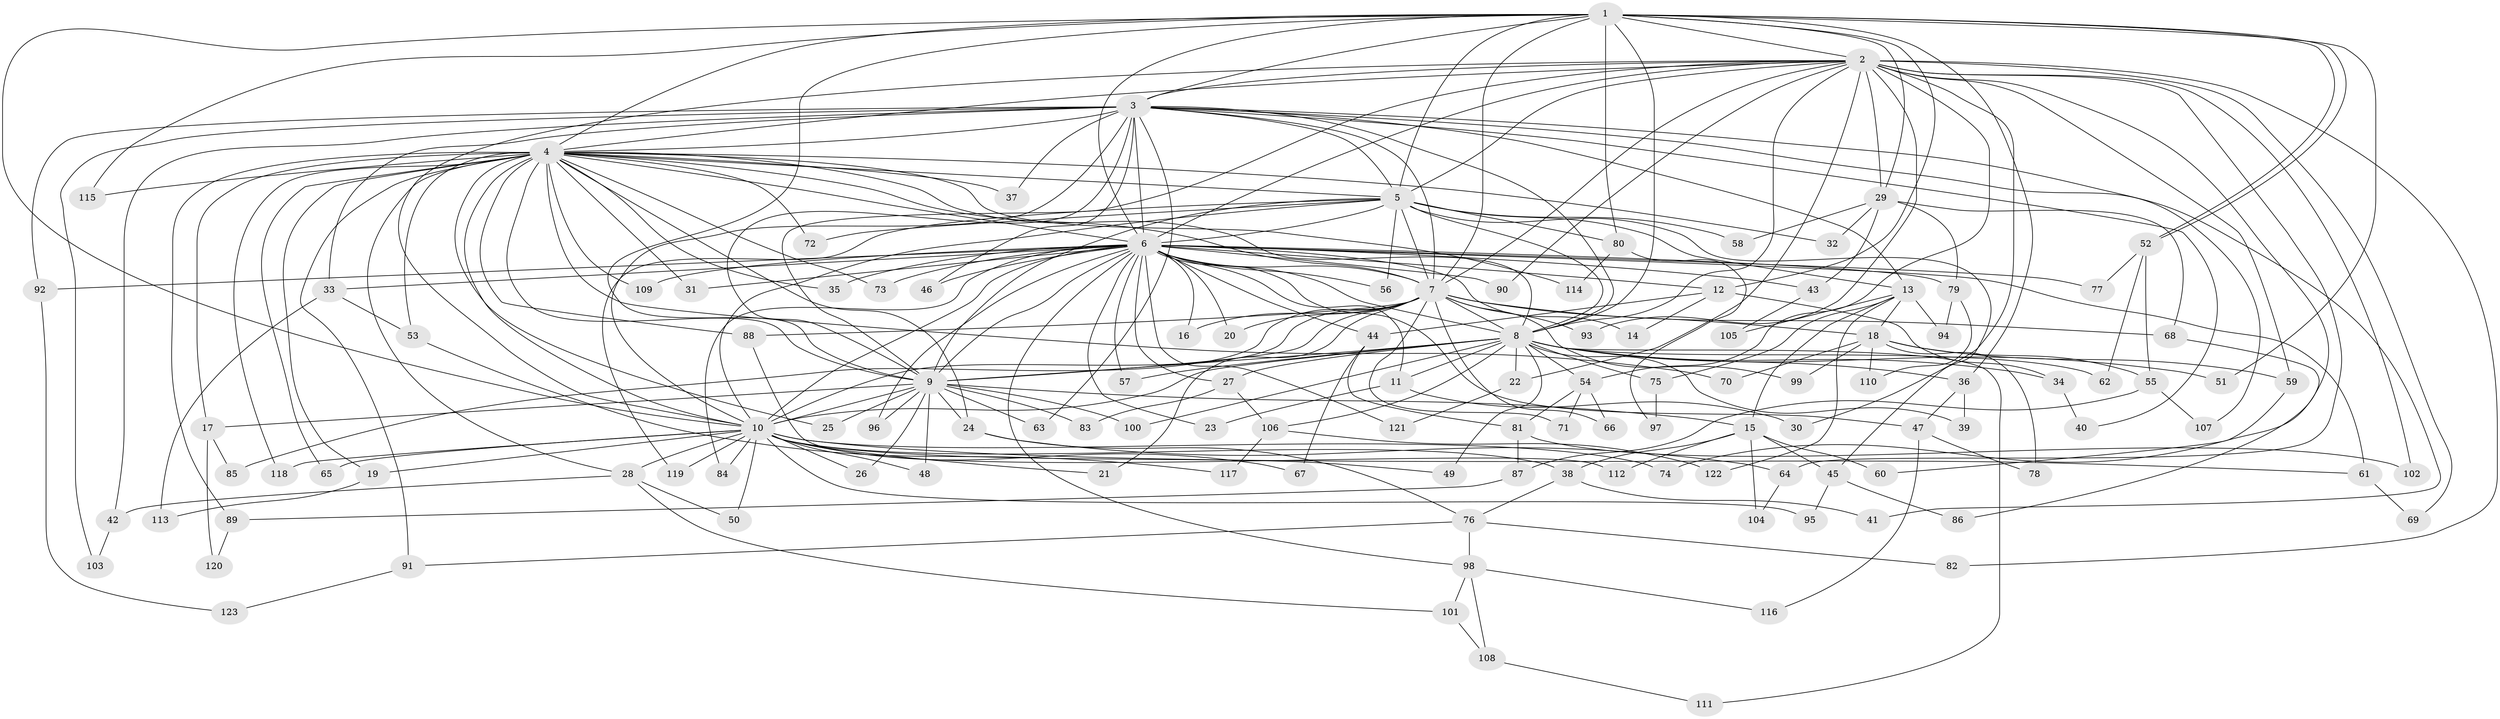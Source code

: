 // coarse degree distribution, {20: 0.010309278350515464, 18: 0.020618556701030927, 17: 0.020618556701030927, 26: 0.010309278350515464, 45: 0.010309278350515464, 22: 0.010309278350515464, 4: 0.09278350515463918, 5: 0.05154639175257732, 8: 0.010309278350515464, 2: 0.5670103092783505, 7: 0.030927835051546393, 3: 0.12371134020618557, 6: 0.030927835051546393, 1: 0.010309278350515464}
// Generated by graph-tools (version 1.1) at 2025/23/03/03/25 07:23:42]
// undirected, 123 vertices, 271 edges
graph export_dot {
graph [start="1"]
  node [color=gray90,style=filled];
  1;
  2;
  3;
  4;
  5;
  6;
  7;
  8;
  9;
  10;
  11;
  12;
  13;
  14;
  15;
  16;
  17;
  18;
  19;
  20;
  21;
  22;
  23;
  24;
  25;
  26;
  27;
  28;
  29;
  30;
  31;
  32;
  33;
  34;
  35;
  36;
  37;
  38;
  39;
  40;
  41;
  42;
  43;
  44;
  45;
  46;
  47;
  48;
  49;
  50;
  51;
  52;
  53;
  54;
  55;
  56;
  57;
  58;
  59;
  60;
  61;
  62;
  63;
  64;
  65;
  66;
  67;
  68;
  69;
  70;
  71;
  72;
  73;
  74;
  75;
  76;
  77;
  78;
  79;
  80;
  81;
  82;
  83;
  84;
  85;
  86;
  87;
  88;
  89;
  90;
  91;
  92;
  93;
  94;
  95;
  96;
  97;
  98;
  99;
  100;
  101;
  102;
  103;
  104;
  105;
  106;
  107;
  108;
  109;
  110;
  111;
  112;
  113;
  114;
  115;
  116;
  117;
  118;
  119;
  120;
  121;
  122;
  123;
  1 -- 2;
  1 -- 3;
  1 -- 4;
  1 -- 5;
  1 -- 6;
  1 -- 7;
  1 -- 8;
  1 -- 9;
  1 -- 10;
  1 -- 12;
  1 -- 29;
  1 -- 36;
  1 -- 51;
  1 -- 52;
  1 -- 52;
  1 -- 80;
  1 -- 115;
  2 -- 3;
  2 -- 4;
  2 -- 5;
  2 -- 6;
  2 -- 7;
  2 -- 8;
  2 -- 9;
  2 -- 10;
  2 -- 22;
  2 -- 29;
  2 -- 30;
  2 -- 54;
  2 -- 59;
  2 -- 64;
  2 -- 69;
  2 -- 74;
  2 -- 82;
  2 -- 90;
  2 -- 93;
  2 -- 102;
  3 -- 4;
  3 -- 5;
  3 -- 6;
  3 -- 7;
  3 -- 8;
  3 -- 9;
  3 -- 10;
  3 -- 13;
  3 -- 33;
  3 -- 37;
  3 -- 40;
  3 -- 41;
  3 -- 42;
  3 -- 46;
  3 -- 63;
  3 -- 92;
  3 -- 103;
  3 -- 107;
  4 -- 5;
  4 -- 6;
  4 -- 7;
  4 -- 8;
  4 -- 9;
  4 -- 10;
  4 -- 17;
  4 -- 19;
  4 -- 24;
  4 -- 25;
  4 -- 28;
  4 -- 31;
  4 -- 32;
  4 -- 35;
  4 -- 37;
  4 -- 53;
  4 -- 65;
  4 -- 70;
  4 -- 72;
  4 -- 73;
  4 -- 88;
  4 -- 89;
  4 -- 91;
  4 -- 109;
  4 -- 114;
  4 -- 115;
  4 -- 118;
  5 -- 6;
  5 -- 7;
  5 -- 8;
  5 -- 9;
  5 -- 10;
  5 -- 13;
  5 -- 45;
  5 -- 56;
  5 -- 58;
  5 -- 72;
  5 -- 80;
  5 -- 119;
  6 -- 7;
  6 -- 8;
  6 -- 9;
  6 -- 10;
  6 -- 11;
  6 -- 12;
  6 -- 14;
  6 -- 16;
  6 -- 20;
  6 -- 23;
  6 -- 27;
  6 -- 31;
  6 -- 33;
  6 -- 35;
  6 -- 43;
  6 -- 44;
  6 -- 46;
  6 -- 47;
  6 -- 56;
  6 -- 57;
  6 -- 61;
  6 -- 73;
  6 -- 77;
  6 -- 79;
  6 -- 84;
  6 -- 90;
  6 -- 92;
  6 -- 96;
  6 -- 98;
  6 -- 109;
  6 -- 121;
  7 -- 8;
  7 -- 9;
  7 -- 10;
  7 -- 16;
  7 -- 18;
  7 -- 20;
  7 -- 21;
  7 -- 66;
  7 -- 68;
  7 -- 71;
  7 -- 85;
  7 -- 88;
  7 -- 93;
  7 -- 99;
  8 -- 9;
  8 -- 10;
  8 -- 11;
  8 -- 22;
  8 -- 27;
  8 -- 34;
  8 -- 36;
  8 -- 39;
  8 -- 49;
  8 -- 51;
  8 -- 54;
  8 -- 57;
  8 -- 62;
  8 -- 75;
  8 -- 100;
  8 -- 106;
  8 -- 111;
  9 -- 10;
  9 -- 15;
  9 -- 17;
  9 -- 24;
  9 -- 25;
  9 -- 26;
  9 -- 48;
  9 -- 63;
  9 -- 83;
  9 -- 96;
  9 -- 100;
  10 -- 19;
  10 -- 21;
  10 -- 26;
  10 -- 28;
  10 -- 38;
  10 -- 48;
  10 -- 49;
  10 -- 50;
  10 -- 61;
  10 -- 65;
  10 -- 67;
  10 -- 74;
  10 -- 84;
  10 -- 95;
  10 -- 118;
  10 -- 119;
  11 -- 23;
  11 -- 30;
  12 -- 14;
  12 -- 34;
  12 -- 44;
  13 -- 15;
  13 -- 18;
  13 -- 75;
  13 -- 94;
  13 -- 105;
  13 -- 122;
  15 -- 38;
  15 -- 45;
  15 -- 60;
  15 -- 104;
  15 -- 112;
  17 -- 85;
  17 -- 120;
  18 -- 55;
  18 -- 59;
  18 -- 70;
  18 -- 78;
  18 -- 99;
  18 -- 110;
  19 -- 113;
  22 -- 121;
  24 -- 64;
  24 -- 76;
  27 -- 83;
  27 -- 106;
  28 -- 42;
  28 -- 50;
  28 -- 101;
  29 -- 32;
  29 -- 43;
  29 -- 58;
  29 -- 68;
  29 -- 79;
  33 -- 53;
  33 -- 113;
  34 -- 40;
  36 -- 39;
  36 -- 47;
  38 -- 41;
  38 -- 76;
  42 -- 103;
  43 -- 105;
  44 -- 67;
  44 -- 81;
  45 -- 86;
  45 -- 95;
  47 -- 78;
  47 -- 116;
  52 -- 55;
  52 -- 62;
  52 -- 77;
  53 -- 117;
  54 -- 66;
  54 -- 71;
  54 -- 81;
  55 -- 87;
  55 -- 107;
  59 -- 60;
  61 -- 69;
  64 -- 104;
  68 -- 86;
  75 -- 97;
  76 -- 82;
  76 -- 91;
  76 -- 98;
  79 -- 94;
  79 -- 110;
  80 -- 97;
  80 -- 114;
  81 -- 87;
  81 -- 102;
  87 -- 89;
  88 -- 112;
  89 -- 120;
  91 -- 123;
  92 -- 123;
  98 -- 101;
  98 -- 108;
  98 -- 116;
  101 -- 108;
  106 -- 117;
  106 -- 122;
  108 -- 111;
}
